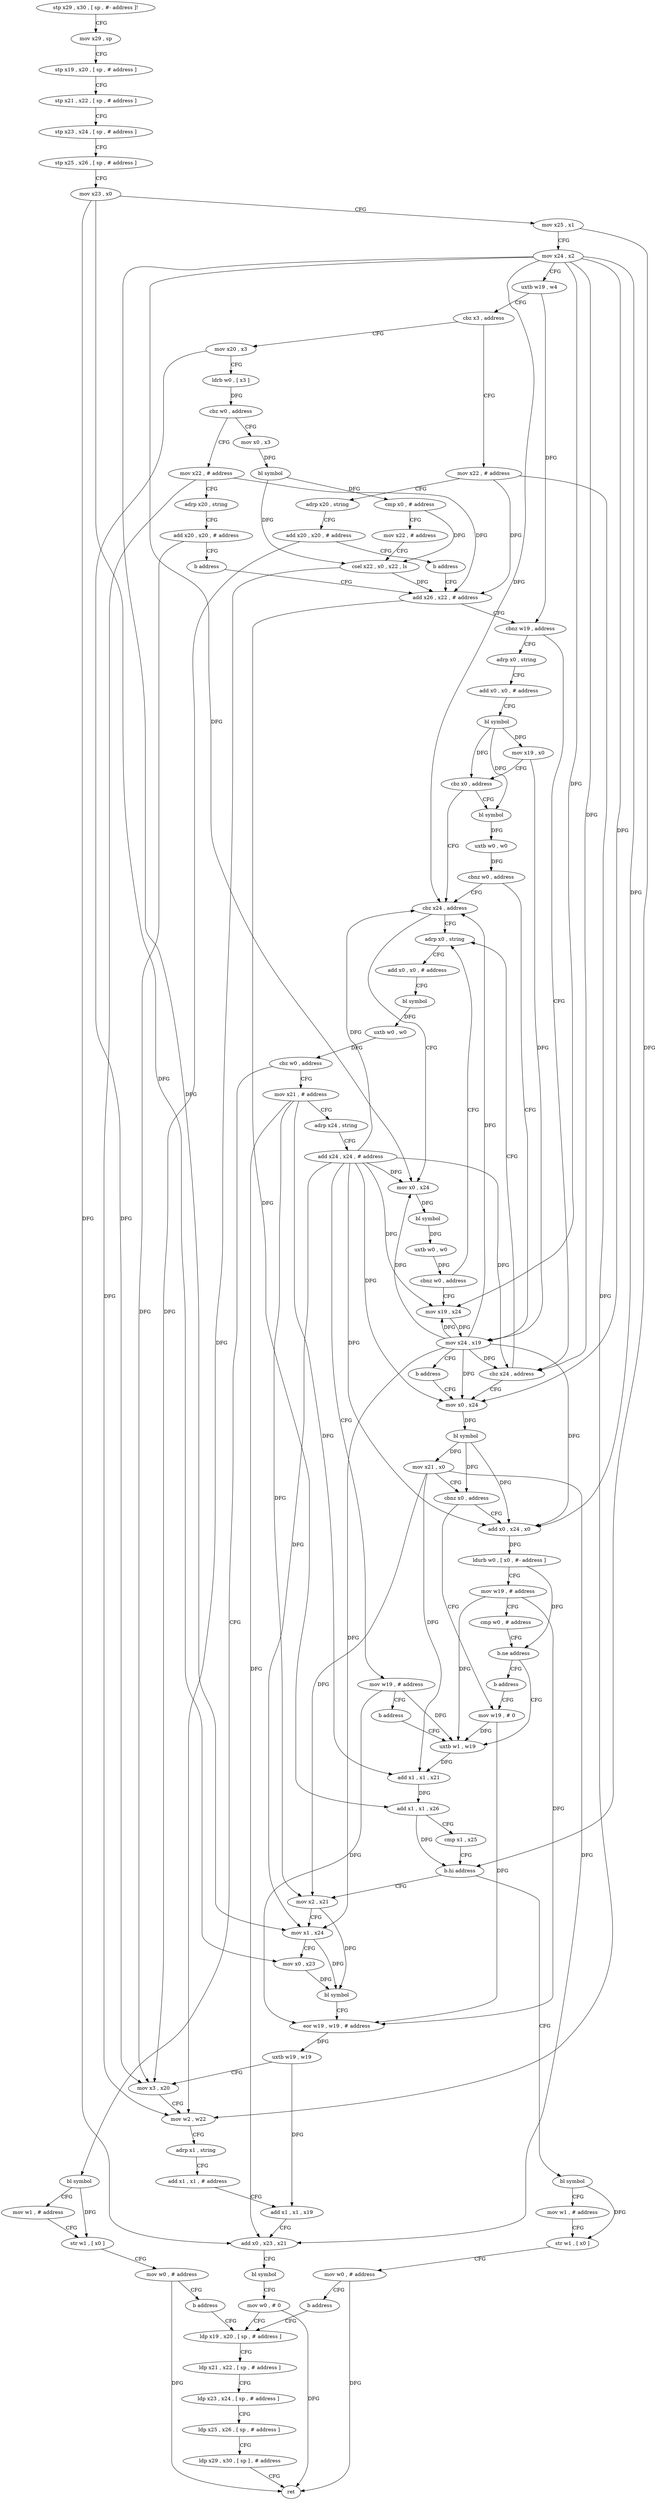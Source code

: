 digraph "func" {
"4283120" [label = "stp x29 , x30 , [ sp , #- address ]!" ]
"4283124" [label = "mov x29 , sp" ]
"4283128" [label = "stp x19 , x20 , [ sp , # address ]" ]
"4283132" [label = "stp x21 , x22 , [ sp , # address ]" ]
"4283136" [label = "stp x23 , x24 , [ sp , # address ]" ]
"4283140" [label = "stp x25 , x26 , [ sp , # address ]" ]
"4283144" [label = "mov x23 , x0" ]
"4283148" [label = "mov x25 , x1" ]
"4283152" [label = "mov x24 , x2" ]
"4283156" [label = "uxtb w19 , w4" ]
"4283160" [label = "cbz x3 , address" ]
"4283328" [label = "mov x22 , # address" ]
"4283164" [label = "mov x20 , x3" ]
"4283332" [label = "adrp x20 , string" ]
"4283336" [label = "add x20 , x20 , # address" ]
"4283340" [label = "b address" ]
"4283196" [label = "add x26 , x22 , # address" ]
"4283168" [label = "ldrb w0 , [ x3 ]" ]
"4283172" [label = "cbz w0 , address" ]
"4283344" [label = "mov x22 , # address" ]
"4283176" [label = "mov x0 , x3" ]
"4283200" [label = "cbnz w19 , address" ]
"4283360" [label = "adrp x0 , string" ]
"4283204" [label = "cbz x24 , address" ]
"4283348" [label = "adrp x20 , string" ]
"4283352" [label = "add x20 , x20 , # address" ]
"4283356" [label = "b address" ]
"4283180" [label = "bl symbol" ]
"4283184" [label = "cmp x0 , # address" ]
"4283188" [label = "mov x22 , # address" ]
"4283192" [label = "csel x22 , x0 , x22 , ls" ]
"4283364" [label = "add x0 , x0 , # address" ]
"4283368" [label = "bl symbol" ]
"4283372" [label = "mov x19 , x0" ]
"4283376" [label = "cbz x0 , address" ]
"4283392" [label = "cbz x24 , address" ]
"4283380" [label = "bl symbol" ]
"4283412" [label = "adrp x0 , string" ]
"4283208" [label = "mov x0 , x24" ]
"4283396" [label = "mov x0 , x24" ]
"4283384" [label = "uxtb w0 , w0" ]
"4283388" [label = "cbnz w0 , address" ]
"4283520" [label = "mov x24 , x19" ]
"4283416" [label = "add x0 , x0 , # address" ]
"4283420" [label = "bl symbol" ]
"4283424" [label = "uxtb w0 , w0" ]
"4283428" [label = "cbz w0 , address" ]
"4283452" [label = "bl symbol" ]
"4283432" [label = "mov x21 , # address" ]
"4283212" [label = "bl symbol" ]
"4283216" [label = "mov x21 , x0" ]
"4283220" [label = "cbnz x0 , address" ]
"4283472" [label = "add x0 , x24 , x0" ]
"4283224" [label = "mov w19 , # 0" ]
"4283400" [label = "bl symbol" ]
"4283404" [label = "uxtb w0 , w0" ]
"4283408" [label = "cbnz w0 , address" ]
"4283516" [label = "mov x19 , x24" ]
"4283524" [label = "b address" ]
"4283456" [label = "mov w1 , # address" ]
"4283460" [label = "str w1 , [ x0 ]" ]
"4283464" [label = "mov w0 , # address" ]
"4283468" [label = "b address" ]
"4283304" [label = "ldp x19 , x20 , [ sp , # address ]" ]
"4283436" [label = "adrp x24 , string" ]
"4283440" [label = "add x24 , x24 , # address" ]
"4283444" [label = "mov w19 , # address" ]
"4283448" [label = "b address" ]
"4283228" [label = "uxtb w1 , w19" ]
"4283476" [label = "ldurb w0 , [ x0 , #- address ]" ]
"4283480" [label = "mov w19 , # address" ]
"4283484" [label = "cmp w0 , # address" ]
"4283488" [label = "b.ne address" ]
"4283492" [label = "b address" ]
"4283308" [label = "ldp x21 , x22 , [ sp , # address ]" ]
"4283312" [label = "ldp x23 , x24 , [ sp , # address ]" ]
"4283316" [label = "ldp x25 , x26 , [ sp , # address ]" ]
"4283320" [label = "ldp x29 , x30 , [ sp ] , # address" ]
"4283324" [label = "ret" ]
"4283232" [label = "add x1 , x1 , x21" ]
"4283236" [label = "add x1 , x1 , x26" ]
"4283240" [label = "cmp x1 , x25" ]
"4283244" [label = "b.hi address" ]
"4283496" [label = "bl symbol" ]
"4283248" [label = "mov x2 , x21" ]
"4283500" [label = "mov w1 , # address" ]
"4283504" [label = "str w1 , [ x0 ]" ]
"4283508" [label = "mov w0 , # address" ]
"4283512" [label = "b address" ]
"4283252" [label = "mov x1 , x24" ]
"4283256" [label = "mov x0 , x23" ]
"4283260" [label = "bl symbol" ]
"4283264" [label = "eor w19 , w19 , # address" ]
"4283268" [label = "uxtb w19 , w19" ]
"4283272" [label = "mov x3 , x20" ]
"4283276" [label = "mov w2 , w22" ]
"4283280" [label = "adrp x1 , string" ]
"4283284" [label = "add x1 , x1 , # address" ]
"4283288" [label = "add x1 , x1 , x19" ]
"4283292" [label = "add x0 , x23 , x21" ]
"4283296" [label = "bl symbol" ]
"4283300" [label = "mov w0 , # 0" ]
"4283120" -> "4283124" [ label = "CFG" ]
"4283124" -> "4283128" [ label = "CFG" ]
"4283128" -> "4283132" [ label = "CFG" ]
"4283132" -> "4283136" [ label = "CFG" ]
"4283136" -> "4283140" [ label = "CFG" ]
"4283140" -> "4283144" [ label = "CFG" ]
"4283144" -> "4283148" [ label = "CFG" ]
"4283144" -> "4283256" [ label = "DFG" ]
"4283144" -> "4283292" [ label = "DFG" ]
"4283148" -> "4283152" [ label = "CFG" ]
"4283148" -> "4283244" [ label = "DFG" ]
"4283152" -> "4283156" [ label = "CFG" ]
"4283152" -> "4283204" [ label = "DFG" ]
"4283152" -> "4283392" [ label = "DFG" ]
"4283152" -> "4283208" [ label = "DFG" ]
"4283152" -> "4283396" [ label = "DFG" ]
"4283152" -> "4283472" [ label = "DFG" ]
"4283152" -> "4283516" [ label = "DFG" ]
"4283152" -> "4283252" [ label = "DFG" ]
"4283156" -> "4283160" [ label = "CFG" ]
"4283156" -> "4283200" [ label = "DFG" ]
"4283160" -> "4283328" [ label = "CFG" ]
"4283160" -> "4283164" [ label = "CFG" ]
"4283328" -> "4283332" [ label = "CFG" ]
"4283328" -> "4283196" [ label = "DFG" ]
"4283328" -> "4283276" [ label = "DFG" ]
"4283164" -> "4283168" [ label = "CFG" ]
"4283164" -> "4283272" [ label = "DFG" ]
"4283332" -> "4283336" [ label = "CFG" ]
"4283336" -> "4283340" [ label = "CFG" ]
"4283336" -> "4283272" [ label = "DFG" ]
"4283340" -> "4283196" [ label = "CFG" ]
"4283196" -> "4283200" [ label = "CFG" ]
"4283196" -> "4283236" [ label = "DFG" ]
"4283168" -> "4283172" [ label = "DFG" ]
"4283172" -> "4283344" [ label = "CFG" ]
"4283172" -> "4283176" [ label = "CFG" ]
"4283344" -> "4283348" [ label = "CFG" ]
"4283344" -> "4283196" [ label = "DFG" ]
"4283344" -> "4283276" [ label = "DFG" ]
"4283176" -> "4283180" [ label = "DFG" ]
"4283200" -> "4283360" [ label = "CFG" ]
"4283200" -> "4283204" [ label = "CFG" ]
"4283360" -> "4283364" [ label = "CFG" ]
"4283204" -> "4283412" [ label = "CFG" ]
"4283204" -> "4283208" [ label = "CFG" ]
"4283348" -> "4283352" [ label = "CFG" ]
"4283352" -> "4283356" [ label = "CFG" ]
"4283352" -> "4283272" [ label = "DFG" ]
"4283356" -> "4283196" [ label = "CFG" ]
"4283180" -> "4283184" [ label = "DFG" ]
"4283180" -> "4283192" [ label = "DFG" ]
"4283184" -> "4283188" [ label = "CFG" ]
"4283184" -> "4283192" [ label = "DFG" ]
"4283188" -> "4283192" [ label = "CFG" ]
"4283192" -> "4283196" [ label = "DFG" ]
"4283192" -> "4283276" [ label = "DFG" ]
"4283364" -> "4283368" [ label = "CFG" ]
"4283368" -> "4283372" [ label = "DFG" ]
"4283368" -> "4283376" [ label = "DFG" ]
"4283368" -> "4283380" [ label = "DFG" ]
"4283372" -> "4283376" [ label = "CFG" ]
"4283372" -> "4283520" [ label = "DFG" ]
"4283376" -> "4283392" [ label = "CFG" ]
"4283376" -> "4283380" [ label = "CFG" ]
"4283392" -> "4283412" [ label = "CFG" ]
"4283392" -> "4283396" [ label = "CFG" ]
"4283380" -> "4283384" [ label = "DFG" ]
"4283412" -> "4283416" [ label = "CFG" ]
"4283208" -> "4283212" [ label = "DFG" ]
"4283396" -> "4283400" [ label = "DFG" ]
"4283384" -> "4283388" [ label = "DFG" ]
"4283388" -> "4283520" [ label = "CFG" ]
"4283388" -> "4283392" [ label = "CFG" ]
"4283520" -> "4283524" [ label = "CFG" ]
"4283520" -> "4283204" [ label = "DFG" ]
"4283520" -> "4283392" [ label = "DFG" ]
"4283520" -> "4283208" [ label = "DFG" ]
"4283520" -> "4283396" [ label = "DFG" ]
"4283520" -> "4283472" [ label = "DFG" ]
"4283520" -> "4283516" [ label = "DFG" ]
"4283520" -> "4283252" [ label = "DFG" ]
"4283416" -> "4283420" [ label = "CFG" ]
"4283420" -> "4283424" [ label = "DFG" ]
"4283424" -> "4283428" [ label = "DFG" ]
"4283428" -> "4283452" [ label = "CFG" ]
"4283428" -> "4283432" [ label = "CFG" ]
"4283452" -> "4283456" [ label = "CFG" ]
"4283452" -> "4283460" [ label = "DFG" ]
"4283432" -> "4283436" [ label = "CFG" ]
"4283432" -> "4283232" [ label = "DFG" ]
"4283432" -> "4283248" [ label = "DFG" ]
"4283432" -> "4283292" [ label = "DFG" ]
"4283212" -> "4283216" [ label = "DFG" ]
"4283212" -> "4283220" [ label = "DFG" ]
"4283212" -> "4283472" [ label = "DFG" ]
"4283216" -> "4283220" [ label = "CFG" ]
"4283216" -> "4283232" [ label = "DFG" ]
"4283216" -> "4283248" [ label = "DFG" ]
"4283216" -> "4283292" [ label = "DFG" ]
"4283220" -> "4283472" [ label = "CFG" ]
"4283220" -> "4283224" [ label = "CFG" ]
"4283472" -> "4283476" [ label = "DFG" ]
"4283224" -> "4283228" [ label = "DFG" ]
"4283224" -> "4283264" [ label = "DFG" ]
"4283400" -> "4283404" [ label = "DFG" ]
"4283404" -> "4283408" [ label = "DFG" ]
"4283408" -> "4283516" [ label = "CFG" ]
"4283408" -> "4283412" [ label = "CFG" ]
"4283516" -> "4283520" [ label = "DFG" ]
"4283524" -> "4283208" [ label = "CFG" ]
"4283456" -> "4283460" [ label = "CFG" ]
"4283460" -> "4283464" [ label = "CFG" ]
"4283464" -> "4283468" [ label = "CFG" ]
"4283464" -> "4283324" [ label = "DFG" ]
"4283468" -> "4283304" [ label = "CFG" ]
"4283304" -> "4283308" [ label = "CFG" ]
"4283436" -> "4283440" [ label = "CFG" ]
"4283440" -> "4283444" [ label = "CFG" ]
"4283440" -> "4283204" [ label = "DFG" ]
"4283440" -> "4283392" [ label = "DFG" ]
"4283440" -> "4283208" [ label = "DFG" ]
"4283440" -> "4283396" [ label = "DFG" ]
"4283440" -> "4283472" [ label = "DFG" ]
"4283440" -> "4283516" [ label = "DFG" ]
"4283440" -> "4283252" [ label = "DFG" ]
"4283444" -> "4283448" [ label = "CFG" ]
"4283444" -> "4283228" [ label = "DFG" ]
"4283444" -> "4283264" [ label = "DFG" ]
"4283448" -> "4283228" [ label = "CFG" ]
"4283228" -> "4283232" [ label = "DFG" ]
"4283476" -> "4283480" [ label = "CFG" ]
"4283476" -> "4283488" [ label = "DFG" ]
"4283480" -> "4283484" [ label = "CFG" ]
"4283480" -> "4283228" [ label = "DFG" ]
"4283480" -> "4283264" [ label = "DFG" ]
"4283484" -> "4283488" [ label = "CFG" ]
"4283488" -> "4283228" [ label = "CFG" ]
"4283488" -> "4283492" [ label = "CFG" ]
"4283492" -> "4283224" [ label = "CFG" ]
"4283308" -> "4283312" [ label = "CFG" ]
"4283312" -> "4283316" [ label = "CFG" ]
"4283316" -> "4283320" [ label = "CFG" ]
"4283320" -> "4283324" [ label = "CFG" ]
"4283232" -> "4283236" [ label = "DFG" ]
"4283236" -> "4283240" [ label = "CFG" ]
"4283236" -> "4283244" [ label = "DFG" ]
"4283240" -> "4283244" [ label = "CFG" ]
"4283244" -> "4283496" [ label = "CFG" ]
"4283244" -> "4283248" [ label = "CFG" ]
"4283496" -> "4283500" [ label = "CFG" ]
"4283496" -> "4283504" [ label = "DFG" ]
"4283248" -> "4283252" [ label = "CFG" ]
"4283248" -> "4283260" [ label = "DFG" ]
"4283500" -> "4283504" [ label = "CFG" ]
"4283504" -> "4283508" [ label = "CFG" ]
"4283508" -> "4283512" [ label = "CFG" ]
"4283508" -> "4283324" [ label = "DFG" ]
"4283512" -> "4283304" [ label = "CFG" ]
"4283252" -> "4283256" [ label = "CFG" ]
"4283252" -> "4283260" [ label = "DFG" ]
"4283256" -> "4283260" [ label = "DFG" ]
"4283260" -> "4283264" [ label = "CFG" ]
"4283264" -> "4283268" [ label = "DFG" ]
"4283268" -> "4283272" [ label = "CFG" ]
"4283268" -> "4283288" [ label = "DFG" ]
"4283272" -> "4283276" [ label = "CFG" ]
"4283276" -> "4283280" [ label = "CFG" ]
"4283280" -> "4283284" [ label = "CFG" ]
"4283284" -> "4283288" [ label = "CFG" ]
"4283288" -> "4283292" [ label = "CFG" ]
"4283292" -> "4283296" [ label = "CFG" ]
"4283296" -> "4283300" [ label = "CFG" ]
"4283300" -> "4283304" [ label = "CFG" ]
"4283300" -> "4283324" [ label = "DFG" ]
}
